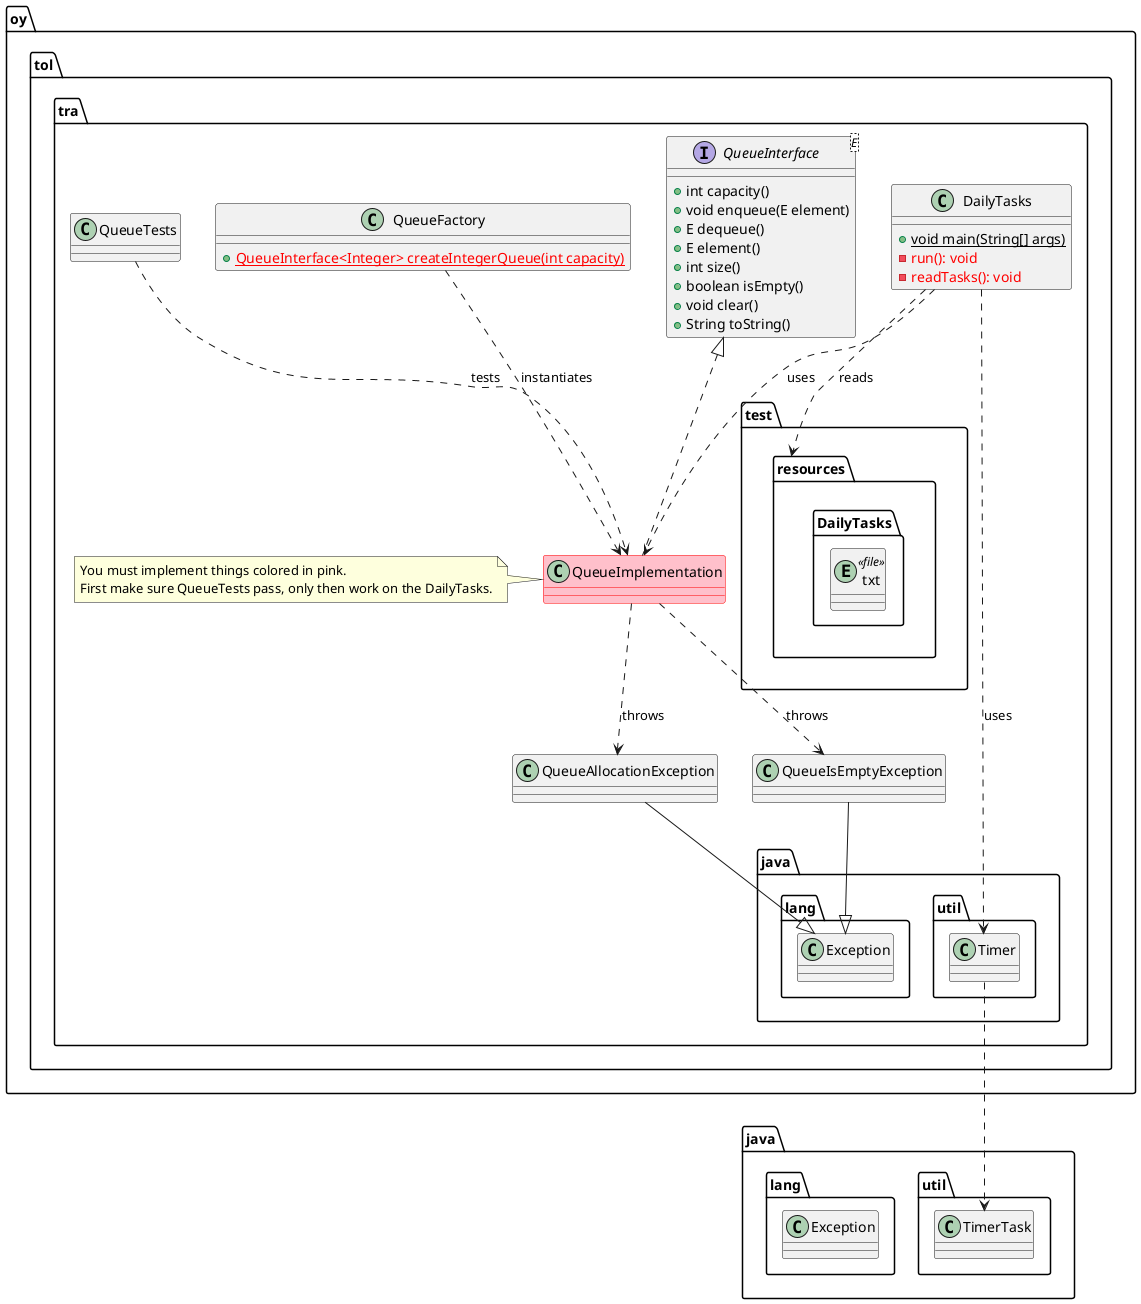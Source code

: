 @startuml
package oy.tol.tra {
  package test.resources {
    entity DailyTasks.txt <<file>>
  }
  interface QueueInterface<E> {
    +int capacity()
    +void enqueue(E element)
    +E dequeue()
    +E element()
    +int size()
    +boolean isEmpty()
    +void clear()
    +String toString()
  }
  class QueueFactory {
    +<color:Red>{static}QueueInterface<Integer> createIntegerQueue(int capacity)</color>
  }
  class QueueImplementation implements QueueInterface
  class DailyTasks {
    +{static} void main(String[] args)
    -<color:Red>run(): void</color>
    -<color:Red>readTasks(): void</color>
  }
  class QueueImplementation #pink;line:red
  note left of QueueImplementation 
    You must implement things colored in pink.
    First make sure QueueTests pass, only then work on the DailyTasks.
  end note 

  QueueFactory ..> QueueImplementation : instantiates
  DailyTasks ..> QueueImplementation : uses
  DailyTasks ..> java.util.Timer : uses
  DailyTasks ..> test.resources : reads
  QueueIsEmptyException --|> java.lang.Exception
  QueueAllocationException --|> java.lang.Exception

  QueueImplementation ..> QueueIsEmptyException : throws
  QueueImplementation ..> QueueAllocationException : throws

  QueueTests ..> QueueImplementation : tests
}
package java.util {
  Timer ..> TimerTask
}
package java.lang {
  class Exception 
}
@enduml
